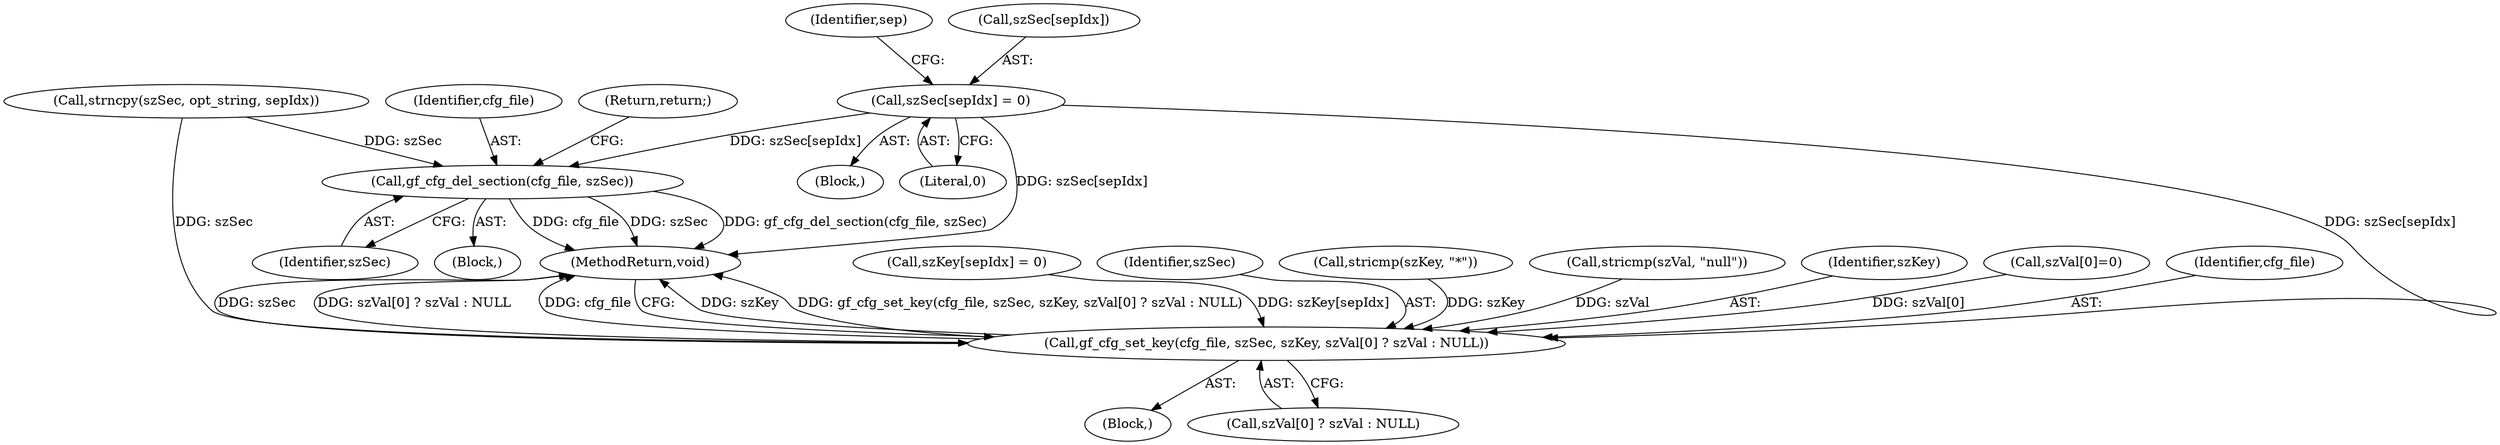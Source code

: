 digraph "0_gpac_35ab4475a7df9b2a4bcab235e379c0c3ec543658_2@array" {
"1000144" [label="(Call,szSec[sepIdx] = 0)"];
"1000227" [label="(Call,gf_cfg_del_section(cfg_file, szSec))"];
"1000242" [label="(Call,gf_cfg_set_key(cfg_file, szSec, szKey, szVal[0] ? szVal : NULL))"];
"1000227" [label="(Call,gf_cfg_del_section(cfg_file, szSec))"];
"1000150" [label="(Identifier,sep)"];
"1000252" [label="(MethodReturn,void)"];
"1000230" [label="(Return,return;)"];
"1000140" [label="(Call,strncpy(szSec, opt_string, sepIdx))"];
"1000187" [label="(Call,szKey[sepIdx] = 0)"];
"1000145" [label="(Call,szSec[sepIdx])"];
"1000144" [label="(Call,szSec[sepIdx] = 0)"];
"1000229" [label="(Identifier,szSec)"];
"1000244" [label="(Identifier,szSec)"];
"1000213" [label="(Call,stricmp(szKey, \"*\"))"];
"1000233" [label="(Call,stricmp(szVal, \"null\"))"];
"1000245" [label="(Identifier,szKey)"];
"1000242" [label="(Call,gf_cfg_set_key(cfg_file, szSec, szKey, szVal[0] ? szVal : NULL))"];
"1000237" [label="(Call,szVal[0]=0)"];
"1000148" [label="(Literal,0)"];
"1000228" [label="(Identifier,cfg_file)"];
"1000102" [label="(Block,)"];
"1000243" [label="(Identifier,cfg_file)"];
"1000122" [label="(Block,)"];
"1000216" [label="(Block,)"];
"1000246" [label="(Call,szVal[0] ? szVal : NULL)"];
"1000144" -> "1000122"  [label="AST: "];
"1000144" -> "1000148"  [label="CFG: "];
"1000145" -> "1000144"  [label="AST: "];
"1000148" -> "1000144"  [label="AST: "];
"1000150" -> "1000144"  [label="CFG: "];
"1000144" -> "1000252"  [label="DDG: szSec[sepIdx]"];
"1000144" -> "1000227"  [label="DDG: szSec[sepIdx]"];
"1000144" -> "1000242"  [label="DDG: szSec[sepIdx]"];
"1000227" -> "1000216"  [label="AST: "];
"1000227" -> "1000229"  [label="CFG: "];
"1000228" -> "1000227"  [label="AST: "];
"1000229" -> "1000227"  [label="AST: "];
"1000230" -> "1000227"  [label="CFG: "];
"1000227" -> "1000252"  [label="DDG: gf_cfg_del_section(cfg_file, szSec)"];
"1000227" -> "1000252"  [label="DDG: cfg_file"];
"1000227" -> "1000252"  [label="DDG: szSec"];
"1000140" -> "1000227"  [label="DDG: szSec"];
"1000242" -> "1000102"  [label="AST: "];
"1000242" -> "1000246"  [label="CFG: "];
"1000243" -> "1000242"  [label="AST: "];
"1000244" -> "1000242"  [label="AST: "];
"1000245" -> "1000242"  [label="AST: "];
"1000246" -> "1000242"  [label="AST: "];
"1000252" -> "1000242"  [label="CFG: "];
"1000242" -> "1000252"  [label="DDG: szKey"];
"1000242" -> "1000252"  [label="DDG: gf_cfg_set_key(cfg_file, szSec, szKey, szVal[0] ? szVal : NULL)"];
"1000242" -> "1000252"  [label="DDG: szSec"];
"1000242" -> "1000252"  [label="DDG: szVal[0] ? szVal : NULL"];
"1000242" -> "1000252"  [label="DDG: cfg_file"];
"1000140" -> "1000242"  [label="DDG: szSec"];
"1000187" -> "1000242"  [label="DDG: szKey[sepIdx]"];
"1000213" -> "1000242"  [label="DDG: szKey"];
"1000237" -> "1000242"  [label="DDG: szVal[0]"];
"1000233" -> "1000242"  [label="DDG: szVal"];
}
